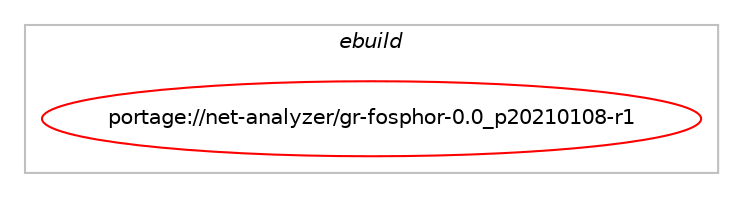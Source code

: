 digraph prolog {

# *************
# Graph options
# *************

newrank=true;
concentrate=true;
compound=true;
graph [rankdir=LR,fontname=Helvetica,fontsize=10,ranksep=1.5];#, ranksep=2.5, nodesep=0.2];
edge  [arrowhead=vee];
node  [fontname=Helvetica,fontsize=10];

# **********
# The ebuild
# **********

subgraph cluster_leftcol {
color=gray;
label=<<i>ebuild</i>>;
id [label="portage://net-analyzer/gr-fosphor-0.0_p20210108-r1", color=red, width=4, href="../net-analyzer/gr-fosphor-0.0_p20210108-r1.svg"];
}

# ****************
# The dependencies
# ****************

subgraph cluster_midcol {
color=gray;
label=<<i>dependencies</i>>;
subgraph cluster_compile {
fillcolor="#eeeeee";
style=filled;
label=<<i>compile</i>>;
# *** BEGIN UNKNOWN DEPENDENCY TYPE (TODO) ***
# id -> equal(use_conditional_group(positive,glfw,portage://net-analyzer/gr-fosphor-0.0_p20210108-r1,[package_dependency(portage://net-analyzer/gr-fosphor-0.0_p20210108-r1,install,no,media-libs,glfw,greaterequal,[3,,,3],[],[])]))
# *** END UNKNOWN DEPENDENCY TYPE (TODO) ***

# *** BEGIN UNKNOWN DEPENDENCY TYPE (TODO) ***
# id -> equal(use_conditional_group(positive,python_single_target_python3_10,portage://net-analyzer/gr-fosphor-0.0_p20210108-r1,[package_dependency(portage://net-analyzer/gr-fosphor-0.0_p20210108-r1,install,no,dev-lang,python,none,[,,],[slot(3.10)],[])]))
# *** END UNKNOWN DEPENDENCY TYPE (TODO) ***

# *** BEGIN UNKNOWN DEPENDENCY TYPE (TODO) ***
# id -> equal(use_conditional_group(positive,python_single_target_python3_10,portage://net-analyzer/gr-fosphor-0.0_p20210108-r1,[package_dependency(portage://net-analyzer/gr-fosphor-0.0_p20210108-r1,install,no,dev-python,pygccxml,none,[,,],[],[use(enable(python_targets_python3_10),negative)])]))
# *** END UNKNOWN DEPENDENCY TYPE (TODO) ***

# *** BEGIN UNKNOWN DEPENDENCY TYPE (TODO) ***
# id -> equal(use_conditional_group(positive,python_single_target_python3_11,portage://net-analyzer/gr-fosphor-0.0_p20210108-r1,[package_dependency(portage://net-analyzer/gr-fosphor-0.0_p20210108-r1,install,no,dev-lang,python,none,[,,],[slot(3.11)],[])]))
# *** END UNKNOWN DEPENDENCY TYPE (TODO) ***

# *** BEGIN UNKNOWN DEPENDENCY TYPE (TODO) ***
# id -> equal(use_conditional_group(positive,python_single_target_python3_11,portage://net-analyzer/gr-fosphor-0.0_p20210108-r1,[package_dependency(portage://net-analyzer/gr-fosphor-0.0_p20210108-r1,install,no,dev-python,pygccxml,none,[,,],[],[use(enable(python_targets_python3_11),negative)])]))
# *** END UNKNOWN DEPENDENCY TYPE (TODO) ***

# *** BEGIN UNKNOWN DEPENDENCY TYPE (TODO) ***
# id -> equal(use_conditional_group(positive,python_single_target_python3_12,portage://net-analyzer/gr-fosphor-0.0_p20210108-r1,[package_dependency(portage://net-analyzer/gr-fosphor-0.0_p20210108-r1,install,no,dev-lang,python,none,[,,],[slot(3.12)],[])]))
# *** END UNKNOWN DEPENDENCY TYPE (TODO) ***

# *** BEGIN UNKNOWN DEPENDENCY TYPE (TODO) ***
# id -> equal(use_conditional_group(positive,python_single_target_python3_12,portage://net-analyzer/gr-fosphor-0.0_p20210108-r1,[package_dependency(portage://net-analyzer/gr-fosphor-0.0_p20210108-r1,install,no,dev-python,pygccxml,none,[,,],[],[use(enable(python_targets_python3_12),negative)])]))
# *** END UNKNOWN DEPENDENCY TYPE (TODO) ***

# *** BEGIN UNKNOWN DEPENDENCY TYPE (TODO) ***
# id -> equal(use_conditional_group(positive,qt5,portage://net-analyzer/gr-fosphor-0.0_p20210108-r1,[package_dependency(portage://net-analyzer/gr-fosphor-0.0_p20210108-r1,install,no,dev-qt,qtcore,none,[,,],[slot(5)],[]),package_dependency(portage://net-analyzer/gr-fosphor-0.0_p20210108-r1,install,no,dev-qt,qtgui,none,[,,],[slot(5)],[]),package_dependency(portage://net-analyzer/gr-fosphor-0.0_p20210108-r1,install,no,dev-qt,qtopengl,none,[,,],[slot(5)],[]),package_dependency(portage://net-analyzer/gr-fosphor-0.0_p20210108-r1,install,no,dev-qt,qtwidgets,none,[,,],[slot(5)],[])]))
# *** END UNKNOWN DEPENDENCY TYPE (TODO) ***

# *** BEGIN UNKNOWN DEPENDENCY TYPE (TODO) ***
# id -> equal(package_dependency(portage://net-analyzer/gr-fosphor-0.0_p20210108-r1,install,no,dev-libs,boost,none,[,,],any_same_slot,[]))
# *** END UNKNOWN DEPENDENCY TYPE (TODO) ***

# *** BEGIN UNKNOWN DEPENDENCY TYPE (TODO) ***
# id -> equal(package_dependency(portage://net-analyzer/gr-fosphor-0.0_p20210108-r1,install,no,dev-libs,log4cpp,none,[,,],[],[]))
# *** END UNKNOWN DEPENDENCY TYPE (TODO) ***

# *** BEGIN UNKNOWN DEPENDENCY TYPE (TODO) ***
# id -> equal(package_dependency(portage://net-analyzer/gr-fosphor-0.0_p20210108-r1,install,no,media-libs,freetype,none,[,,],[],[]))
# *** END UNKNOWN DEPENDENCY TYPE (TODO) ***

# *** BEGIN UNKNOWN DEPENDENCY TYPE (TODO) ***
# id -> equal(package_dependency(portage://net-analyzer/gr-fosphor-0.0_p20210108-r1,install,no,net-wireless,gnuradio,greaterequal,[3.9,,,3.9],[slot(0),equal],[use(enable(qt5),none),use(optenable(python_single_target_python3_10),negative),use(optenable(python_single_target_python3_11),negative),use(optenable(python_single_target_python3_12),negative)]))
# *** END UNKNOWN DEPENDENCY TYPE (TODO) ***

# *** BEGIN UNKNOWN DEPENDENCY TYPE (TODO) ***
# id -> equal(package_dependency(portage://net-analyzer/gr-fosphor-0.0_p20210108-r1,install,no,virtual,opencl,none,[,,],[],[]))
# *** END UNKNOWN DEPENDENCY TYPE (TODO) ***

# *** BEGIN UNKNOWN DEPENDENCY TYPE (TODO) ***
# id -> equal(package_dependency(portage://net-analyzer/gr-fosphor-0.0_p20210108-r1,install,no,virtual,opengl,none,[,,],[],[]))
# *** END UNKNOWN DEPENDENCY TYPE (TODO) ***

}
subgraph cluster_compileandrun {
fillcolor="#eeeeee";
style=filled;
label=<<i>compile and run</i>>;
}
subgraph cluster_run {
fillcolor="#eeeeee";
style=filled;
label=<<i>run</i>>;
# *** BEGIN UNKNOWN DEPENDENCY TYPE (TODO) ***
# id -> equal(use_conditional_group(positive,glfw,portage://net-analyzer/gr-fosphor-0.0_p20210108-r1,[package_dependency(portage://net-analyzer/gr-fosphor-0.0_p20210108-r1,run,no,media-libs,glfw,greaterequal,[3,,,3],[],[])]))
# *** END UNKNOWN DEPENDENCY TYPE (TODO) ***

# *** BEGIN UNKNOWN DEPENDENCY TYPE (TODO) ***
# id -> equal(use_conditional_group(positive,python_single_target_python3_10,portage://net-analyzer/gr-fosphor-0.0_p20210108-r1,[package_dependency(portage://net-analyzer/gr-fosphor-0.0_p20210108-r1,run,no,dev-lang,python,none,[,,],[slot(3.10)],[])]))
# *** END UNKNOWN DEPENDENCY TYPE (TODO) ***

# *** BEGIN UNKNOWN DEPENDENCY TYPE (TODO) ***
# id -> equal(use_conditional_group(positive,python_single_target_python3_10,portage://net-analyzer/gr-fosphor-0.0_p20210108-r1,[package_dependency(portage://net-analyzer/gr-fosphor-0.0_p20210108-r1,run,no,dev-python,pygccxml,none,[,,],[],[use(enable(python_targets_python3_10),negative)])]))
# *** END UNKNOWN DEPENDENCY TYPE (TODO) ***

# *** BEGIN UNKNOWN DEPENDENCY TYPE (TODO) ***
# id -> equal(use_conditional_group(positive,python_single_target_python3_11,portage://net-analyzer/gr-fosphor-0.0_p20210108-r1,[package_dependency(portage://net-analyzer/gr-fosphor-0.0_p20210108-r1,run,no,dev-lang,python,none,[,,],[slot(3.11)],[])]))
# *** END UNKNOWN DEPENDENCY TYPE (TODO) ***

# *** BEGIN UNKNOWN DEPENDENCY TYPE (TODO) ***
# id -> equal(use_conditional_group(positive,python_single_target_python3_11,portage://net-analyzer/gr-fosphor-0.0_p20210108-r1,[package_dependency(portage://net-analyzer/gr-fosphor-0.0_p20210108-r1,run,no,dev-python,pygccxml,none,[,,],[],[use(enable(python_targets_python3_11),negative)])]))
# *** END UNKNOWN DEPENDENCY TYPE (TODO) ***

# *** BEGIN UNKNOWN DEPENDENCY TYPE (TODO) ***
# id -> equal(use_conditional_group(positive,python_single_target_python3_12,portage://net-analyzer/gr-fosphor-0.0_p20210108-r1,[package_dependency(portage://net-analyzer/gr-fosphor-0.0_p20210108-r1,run,no,dev-lang,python,none,[,,],[slot(3.12)],[])]))
# *** END UNKNOWN DEPENDENCY TYPE (TODO) ***

# *** BEGIN UNKNOWN DEPENDENCY TYPE (TODO) ***
# id -> equal(use_conditional_group(positive,python_single_target_python3_12,portage://net-analyzer/gr-fosphor-0.0_p20210108-r1,[package_dependency(portage://net-analyzer/gr-fosphor-0.0_p20210108-r1,run,no,dev-python,pygccxml,none,[,,],[],[use(enable(python_targets_python3_12),negative)])]))
# *** END UNKNOWN DEPENDENCY TYPE (TODO) ***

# *** BEGIN UNKNOWN DEPENDENCY TYPE (TODO) ***
# id -> equal(use_conditional_group(positive,qt5,portage://net-analyzer/gr-fosphor-0.0_p20210108-r1,[package_dependency(portage://net-analyzer/gr-fosphor-0.0_p20210108-r1,run,no,dev-qt,qtcore,none,[,,],[slot(5)],[]),package_dependency(portage://net-analyzer/gr-fosphor-0.0_p20210108-r1,run,no,dev-qt,qtgui,none,[,,],[slot(5)],[]),package_dependency(portage://net-analyzer/gr-fosphor-0.0_p20210108-r1,run,no,dev-qt,qtopengl,none,[,,],[slot(5)],[]),package_dependency(portage://net-analyzer/gr-fosphor-0.0_p20210108-r1,run,no,dev-qt,qtwidgets,none,[,,],[slot(5)],[])]))
# *** END UNKNOWN DEPENDENCY TYPE (TODO) ***

# *** BEGIN UNKNOWN DEPENDENCY TYPE (TODO) ***
# id -> equal(package_dependency(portage://net-analyzer/gr-fosphor-0.0_p20210108-r1,run,no,dev-libs,boost,none,[,,],any_same_slot,[]))
# *** END UNKNOWN DEPENDENCY TYPE (TODO) ***

# *** BEGIN UNKNOWN DEPENDENCY TYPE (TODO) ***
# id -> equal(package_dependency(portage://net-analyzer/gr-fosphor-0.0_p20210108-r1,run,no,dev-libs,log4cpp,none,[,,],[],[]))
# *** END UNKNOWN DEPENDENCY TYPE (TODO) ***

# *** BEGIN UNKNOWN DEPENDENCY TYPE (TODO) ***
# id -> equal(package_dependency(portage://net-analyzer/gr-fosphor-0.0_p20210108-r1,run,no,media-libs,freetype,none,[,,],[],[]))
# *** END UNKNOWN DEPENDENCY TYPE (TODO) ***

# *** BEGIN UNKNOWN DEPENDENCY TYPE (TODO) ***
# id -> equal(package_dependency(portage://net-analyzer/gr-fosphor-0.0_p20210108-r1,run,no,net-wireless,gnuradio,greaterequal,[3.9,,,3.9],[slot(0),equal],[use(enable(qt5),none),use(optenable(python_single_target_python3_10),negative),use(optenable(python_single_target_python3_11),negative),use(optenable(python_single_target_python3_12),negative)]))
# *** END UNKNOWN DEPENDENCY TYPE (TODO) ***

# *** BEGIN UNKNOWN DEPENDENCY TYPE (TODO) ***
# id -> equal(package_dependency(portage://net-analyzer/gr-fosphor-0.0_p20210108-r1,run,no,virtual,opencl,none,[,,],[],[]))
# *** END UNKNOWN DEPENDENCY TYPE (TODO) ***

# *** BEGIN UNKNOWN DEPENDENCY TYPE (TODO) ***
# id -> equal(package_dependency(portage://net-analyzer/gr-fosphor-0.0_p20210108-r1,run,no,virtual,opengl,none,[,,],[],[]))
# *** END UNKNOWN DEPENDENCY TYPE (TODO) ***

}
}

# **************
# The candidates
# **************

subgraph cluster_choices {
rank=same;
color=gray;
label=<<i>candidates</i>>;

}

}
